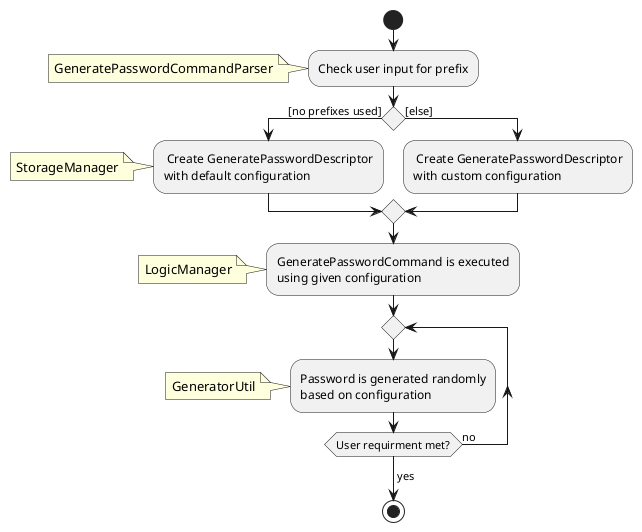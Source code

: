 @startuml
start

:Check user input for prefix;
note left: GeneratePasswordCommandParser

if () then ([no prefixes used])
    : Create GeneratePasswordDescriptor
    with default configuration;
    note left: StorageManager
    else ([else])
    : Create GeneratePasswordDescriptor
    with custom configuration;
endif

:GeneratePasswordCommand is executed
using given configuration;
note left: LogicManager

repeat
    :Password is generated randomly
    based on configuration;
    note left: GeneratorUtil
repeat while (User requirment met?) is (no)
->yes;
stop

@enduml